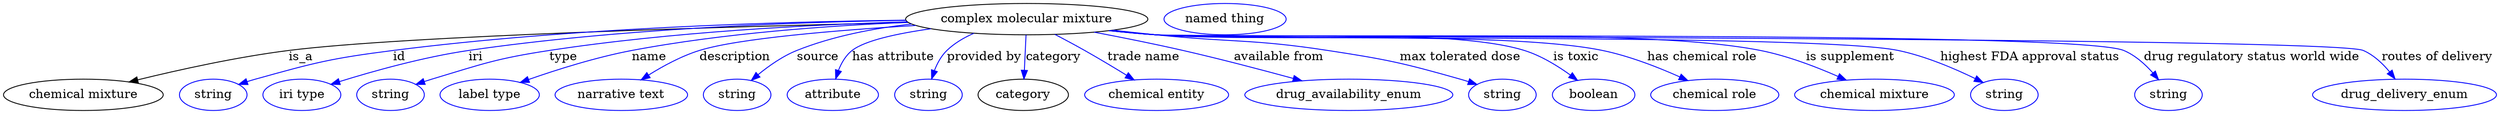 digraph {
	graph [bb="0,0,2834.6,123"];
	node [label="\N"];
	"complex molecular mixture"	[height=0.5,
		label="complex molecular mixture",
		pos="1163,105",
		width=3.8274];
	"chemical mixture"	[height=0.5,
		pos="90.992,18",
		width=2.5276];
	"complex molecular mixture" -> "chemical mixture"	[label=is_a,
		lp="337.99,61.5",
		pos="e,143.3,32.889 1028.3,101.16 826.67,96.442 456.05,85.8 323.99,69 265.49,61.558 199.9,46.902 153.25,35.373"];
	id	[color=blue,
		height=0.5,
		label=string,
		pos="237.99,18",
		width=1.0652];
	"complex molecular mixture" -> id	[color=blue,
		label=id,
		lp="449.99,61.5",
		pos="e,266.98,29.966 1025.4,103.78 880.08,102.04 644.54,94.914 442.99,69 372.27,59.907 354.64,55.278 285.99,36 282.89,35.128 279.69,34.158 \
276.49,33.138",
		style=solid];
	iri	[color=blue,
		height=0.5,
		label="iri type",
		pos="338.99,18",
		width=1.2277];
	"complex molecular mixture" -> iri	[color=blue,
		label=iri,
		lp="536.99,61.5",
		pos="e,372.16,30.128 1025.3,103.63 896.38,101.59 698.71,94.06 528.99,69 477.57,61.408 420.05,45.138 381.9,33.212",
		style=solid];
	type	[color=blue,
		height=0.5,
		label=string,
		pos="439.99,18",
		width=1.0652];
	"complex molecular mixture" -> type	[color=blue,
		label=type,
		lp="635.99,61.5",
		pos="e,468.92,29.995 1027,101.96 916.7,98.697 757.57,90.326 619.99,69 559.81,59.671 545.26,53.715 486.99,36 484.23,35.16 481.39,34.251 \
478.54,33.305",
		style=solid];
	name	[color=blue,
		height=0.5,
		label="label type",
		pos="552.99,18",
		width=1.5707];
	"complex molecular mixture" -> name	[color=blue,
		label=name,
		lp="733.99,61.5",
		pos="e,587.91,32.331 1027.9,101.32 938.18,97.62 818.23,88.989 713.99,69 673.75,61.282 629.36,47.05 597.41,35.738",
		style=solid];
	description	[color=blue,
		height=0.5,
		label="narrative text",
		pos="702.99,18",
		width=2.0943];
	"complex molecular mixture" -> description	[color=blue,
		label=description,
		lp="831.49,61.5",
		pos="e,725.28,35.212 1036.3,97.767 946.9,92.291 835.38,82.988 790.99,69 770.77,62.628 750.06,51.156 733.82,40.806",
		style=solid];
	source	[color=blue,
		height=0.5,
		label=string,
		pos="834.99,18",
		width=1.0652];
	"complex molecular mixture" -> source	[color=blue,
		label=source,
		lp="924.99,61.5",
		pos="e,850.59,34.573 1031.3,99.691 988.51,94.84 941.62,85.728 900.99,69 885.33,62.552 870.11,51.45 858.23,41.342",
		style=solid];
	"has attribute"	[color=blue,
		height=0.5,
		label=attribute,
		pos="942.99,18",
		width=1.4443];
	"complex molecular mixture" -> "has attribute"	[color=blue,
		label="has attribute",
		lp="1011,61.5",
		pos="e,945.91,36.394 1053.6,94.054 1015.5,88.668 978.59,80.653 963.99,69 956.8,63.259 952.04,54.612 948.9,46.116",
		style=solid];
	"provided by"	[color=blue,
		height=0.5,
		label=string,
		pos="1051,18",
		width=1.0652];
	"complex molecular mixture" -> "provided by"	[color=blue,
		label="provided by",
		lp="1114.5,61.5",
		pos="e,1054.6,36.259 1102.6,88.693 1091.5,83.786 1080.6,77.368 1072,69 1065.6,62.755 1061,54.234 1057.8,45.995",
		style=solid];
	category	[height=0.5,
		pos="1159,18",
		width=1.4263];
	"complex molecular mixture" -> category	[color=blue,
		label=category,
		lp="1193.5,61.5",
		pos="e,1159.8,36.175 1162.2,86.799 1161.6,75.163 1160.9,59.548 1160.3,46.237",
		style=solid];
	"trade name"	[color=blue,
		height=0.5,
		label="chemical entity",
		pos="1310,18",
		width=2.2748];
	"complex molecular mixture" -> "trade name"	[color=blue,
		label="trade name",
		lp="1295,61.5",
		pos="e,1284.7,35.195 1195.4,87.328 1206.2,81.659 1218.2,75.19 1229,69 1244.7,60.019 1261.7,49.591 1276.1,40.59",
		style=solid];
	"available from"	[color=blue,
		height=0.5,
		label=drug_availability_enum,
		pos="1528,18",
		width=3.2858];
	"complex molecular mixture" -> "available from"	[color=blue,
		label="available from",
		lp="1449.5,61.5",
		pos="e,1474.7,34.148 1239.5,90.001 1270.7,83.986 1307.2,76.597 1340,69 1381.8,59.318 1428.4,46.931 1464.8,36.908",
		style=solid];
	"max tolerated dose"	[color=blue,
		height=0.5,
		label=string,
		pos="1703,18",
		width=1.0652];
	"complex molecular mixture" -> "max tolerated dose"	[color=blue,
		label="max tolerated dose",
		lp="1655,61.5",
		pos="e,1674,29.922 1260.7,92.287 1276.8,90.451 1293.4,88.625 1309,87 1396,77.941 1418.6,82.424 1505,69 1572.4,58.525 1589.4,54.764 1655,\
36 1658.1,35.113 1661.3,34.133 1664.5,33.106",
		style=solid];
	"is toxic"	[color=blue,
		height=0.5,
		label=boolean,
		pos="1806,18",
		width=1.2999];
	"complex molecular mixture" -> "is toxic"	[color=blue,
		label="is toxic",
		lp="1787,61.5",
		pos="e,1787.6,34.837 1257.9,91.929 1274.9,90.06 1292.5,88.316 1309,87 1401.9,79.606 1639.1,97.119 1728,69 1746.5,63.132 1765,51.654 1779.2,\
41.174",
		style=solid];
	"has chemical role"	[color=blue,
		height=0.5,
		label="chemical role",
		pos="1944,18",
		width=2.022];
	"complex molecular mixture" -> "has chemical role"	[color=blue,
		label="has chemical role",
		lp="1930.5,61.5",
		pos="e,1913.6,34.372 1257.5,91.868 1274.6,89.993 1292.3,88.264 1309,87 1421.6,78.461 1706.4,92.022 1817,69 1847.3,62.69 1879.8,49.797 \
1904.3,38.684",
		style=solid];
	"is supplement"	[color=blue,
		height=0.5,
		label="chemical mixture",
		pos="2126,18",
		width=2.5276];
	"complex molecular mixture" -> "is supplement"	[color=blue,
		label="is supplement",
		lp="2098.5,61.5",
		pos="e,2094.1,34.941 1257.1,91.783 1274.4,89.904 1292.2,88.195 1309,87 1461.5,76.145 1847,99.079 1997,69 2027.5,62.884 2060.1,50.167 \
2084.9,39.089",
		style=solid];
	"highest FDA approval status"	[color=blue,
		height=0.5,
		label=string,
		pos="2273,18",
		width=1.0652];
	"complex molecular mixture" -> "highest FDA approval status"	[color=blue,
		label="highest FDA approval status",
		lp="2303.5,61.5",
		pos="e,2249,32.134 1256.7,91.758 1274.1,89.87 1292.1,88.164 1309,87 1402.6,80.569 2061.2,88.375 2153,69 2183.7,62.526 2216.4,48.363 2239.9,\
36.758",
		style=solid];
	"drug regulatory status world wide"	[color=blue,
		height=0.5,
		label=string,
		pos="2461,18",
		width=1.0652];
	"complex molecular mixture" -> "drug regulatory status world wide"	[color=blue,
		label="drug regulatory status world wide",
		lp="2556,61.5",
		pos="e,2449.7,35.383 1256.3,91.731 1273.8,89.833 1291.9,88.13 1309,87 1370,82.957 2353.5,92.593 2410,69 2423,63.566 2434.5,53.106 2443.3,\
43.152",
		style=solid];
	"routes of delivery"	[color=blue,
		height=0.5,
		label=drug_delivery_enum,
		pos="2730,18",
		width=2.9067];
	"complex molecular mixture" -> "routes of delivery"	[color=blue,
		label="routes of delivery",
		lp="2767.5,61.5",
		pos="e,2719.2,36.355 1256.3,91.686 1273.8,89.792 1291.9,88.102 1309,87 1347.1,84.539 2648.1,84.38 2683,69 2694.8,63.802 2705,54.056 2712.9,\
44.539",
		style=solid];
	"named thing_category"	[color=blue,
		height=0.5,
		label="named thing",
		pos="1388,105",
		width=1.9318];
}

